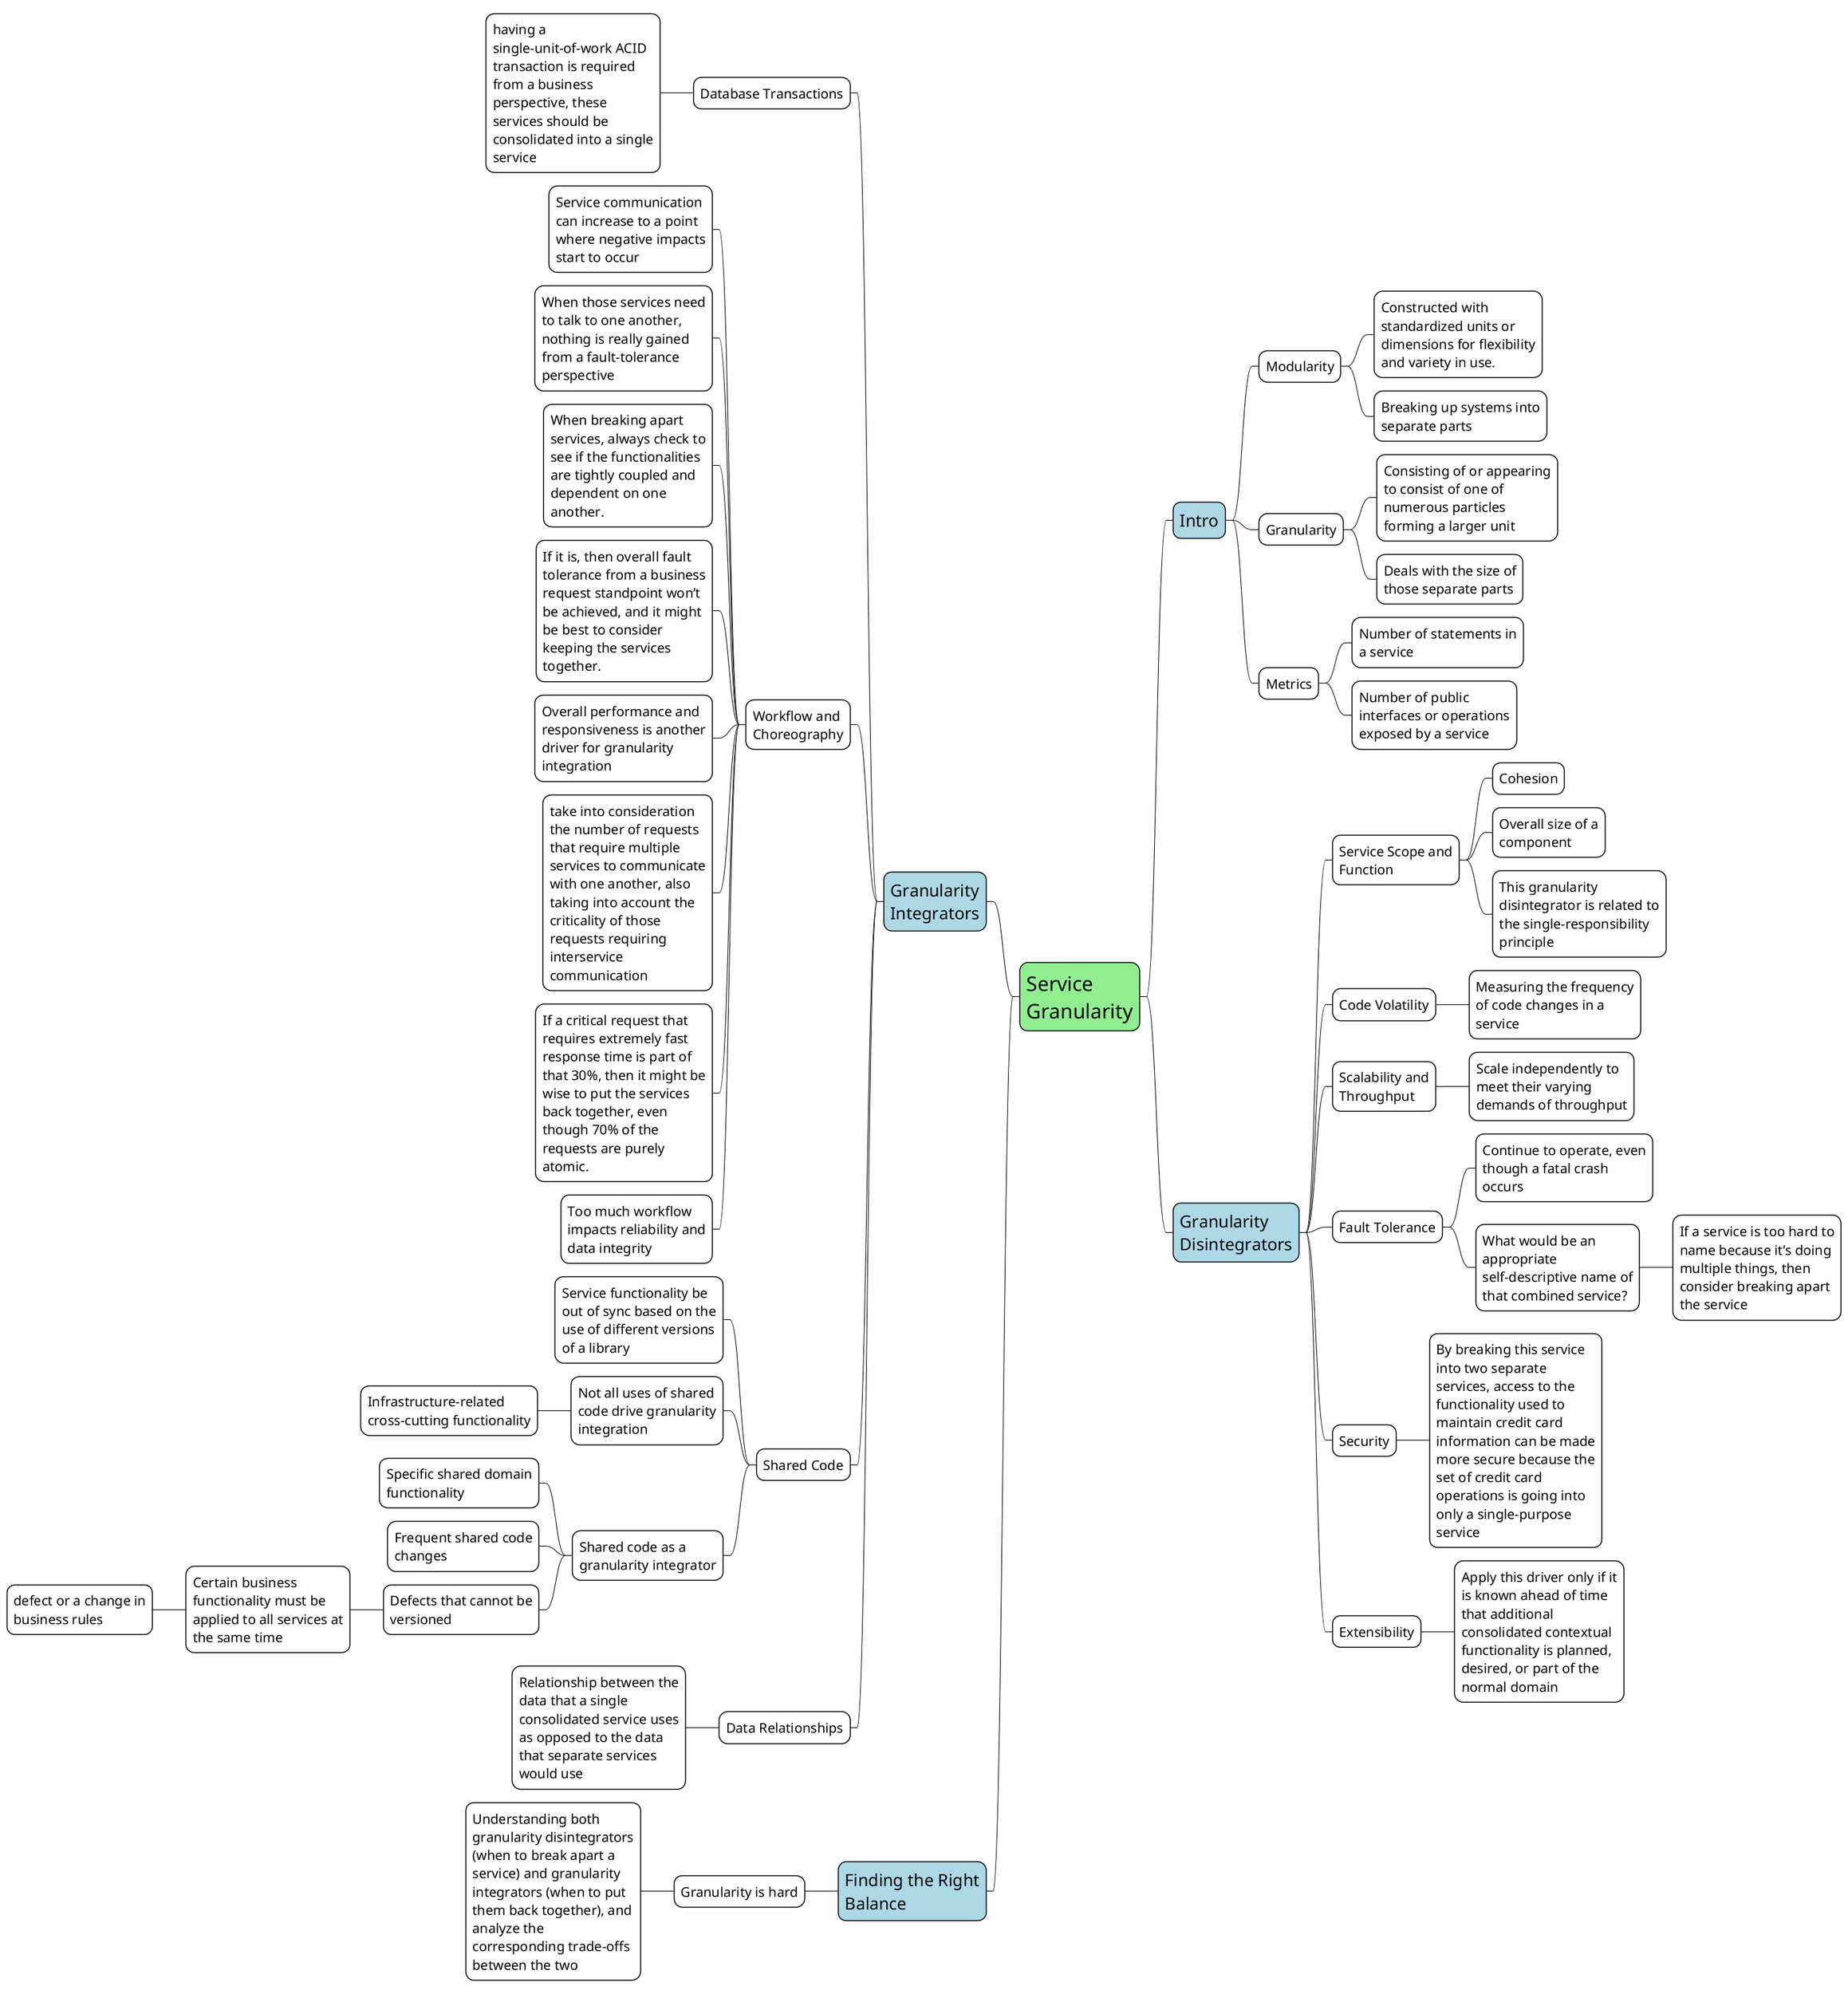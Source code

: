 @startmindmap
<style>
node {
    MaximumWidth 250
    FontSize 20
    BackgroundColor white
    LineColor black
}

rootNode {
    FontSize 30
    BackgroundColor lightgreen
}

:depth(1) {
    FontSize 25
    BackgroundColor lightblue
}

arrow {
    LineColor black
}
</style>


* Service Granularity

** Intro
*** Modularity
**** Constructed with standardized units or dimensions for flexibility and variety in use.
**** Breaking up systems into separate parts
*** Granularity
**** Consisting of or appearing to consist of one of numerous particles forming a larger unit
**** Deals with the size of those separate parts
*** Metrics
**** Number of statements in a service
**** Number of public interfaces or operations exposed by a service

** Granularity Disintegrators
*** Service Scope and Function
**** Cohesion
**** Overall size of a component
**** This granularity disintegrator is related to the single-responsibility principle

*** Code Volatility
**** Measuring the frequency of code changes in a service

*** Scalability and Throughput
**** Scale independently to meet their varying demands of throughput

*** Fault Tolerance
**** Continue to operate, even though a fatal crash occurs
**** What would be an appropriate self-descriptive name of that combined service?
***** If a service is too hard to name because it’s doing multiple things, then consider breaking apart the service

*** Security
**** By breaking this service into two separate services, access to the functionality used to maintain credit card information can be made more secure because the set of credit card operations is going into only a single-purpose service

*** Extensibility
**** Apply this driver only if it is known ahead of time that additional consolidated contextual functionality is planned, desired, or part of the normal domain

left side

** Granularity Integrators
*** Database Transactions
**** having a single-unit-of-work ACID transaction is required from a business perspective, these services should be consolidated into a single service

*** Workflow and Choreography
**** Service communication can increase to a point where negative impacts start to occur
**** When those services need to talk to one another, nothing is really gained from a fault-tolerance perspective
**** When breaking apart services, always check to see if the functionalities are tightly coupled and dependent on one another.
**** If it is, then overall fault tolerance from a business request standpoint won’t be achieved, and it might be best to consider keeping the services together.
**** Overall performance and responsiveness is another driver for granularity integration
**** take into consideration the number of requests that require multiple services to communicate with one another, also taking into account the criticality of those requests requiring interservice communication
**** If a critical request that requires extremely fast response time is part of that 30%, then it might be wise to put the services back together, even though 70% of the requests are purely atomic.
**** Too much workflow impacts reliability and data integrity

*** Shared Code
**** Service functionality be out of sync based on the use of different versions of a library
**** Not all uses of shared code drive granularity integration
***** Infrastructure-related cross-cutting functionality
**** Shared code as a granularity integrator
***** Specific shared domain functionality
***** Frequent shared code changes
***** Defects that cannot be versioned
****** Certain business functionality must be applied to all services at the same time
******* defect or a change in business rules

*** Data Relationships
**** Relationship between the data that a single consolidated service uses as opposed to the data that separate services would use

** Finding the Right Balance
*** Granularity is hard
**** Understanding both granularity disintegrators (when to break apart a service) and granularity integrators (when to put them back together), and analyze the corresponding trade-offs between the two


@endmindmap
